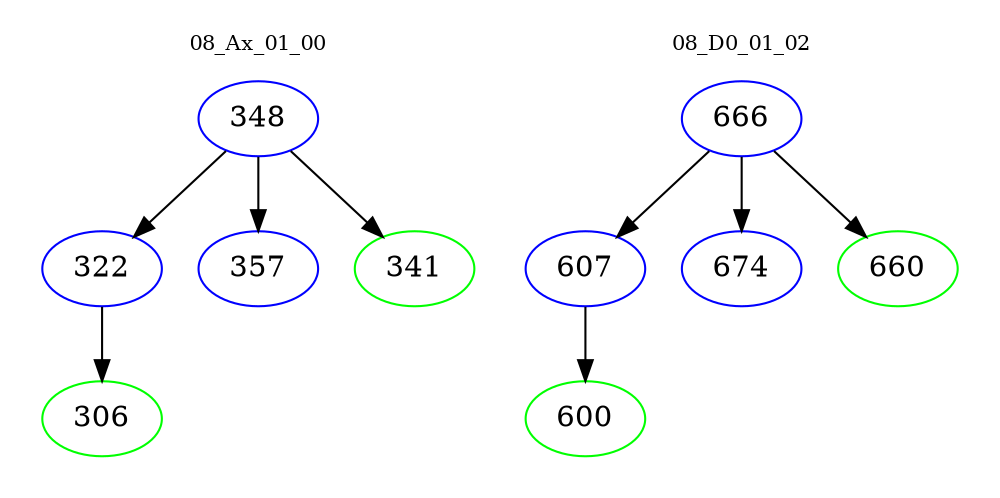 digraph{
subgraph cluster_0 {
color = white
label = "08_Ax_01_00";
fontsize=10;
T0_348 [label="348", color="blue"]
T0_348 -> T0_322 [color="black"]
T0_322 [label="322", color="blue"]
T0_322 -> T0_306 [color="black"]
T0_306 [label="306", color="green"]
T0_348 -> T0_357 [color="black"]
T0_357 [label="357", color="blue"]
T0_348 -> T0_341 [color="black"]
T0_341 [label="341", color="green"]
}
subgraph cluster_1 {
color = white
label = "08_D0_01_02";
fontsize=10;
T1_666 [label="666", color="blue"]
T1_666 -> T1_607 [color="black"]
T1_607 [label="607", color="blue"]
T1_607 -> T1_600 [color="black"]
T1_600 [label="600", color="green"]
T1_666 -> T1_674 [color="black"]
T1_674 [label="674", color="blue"]
T1_666 -> T1_660 [color="black"]
T1_660 [label="660", color="green"]
}
}
